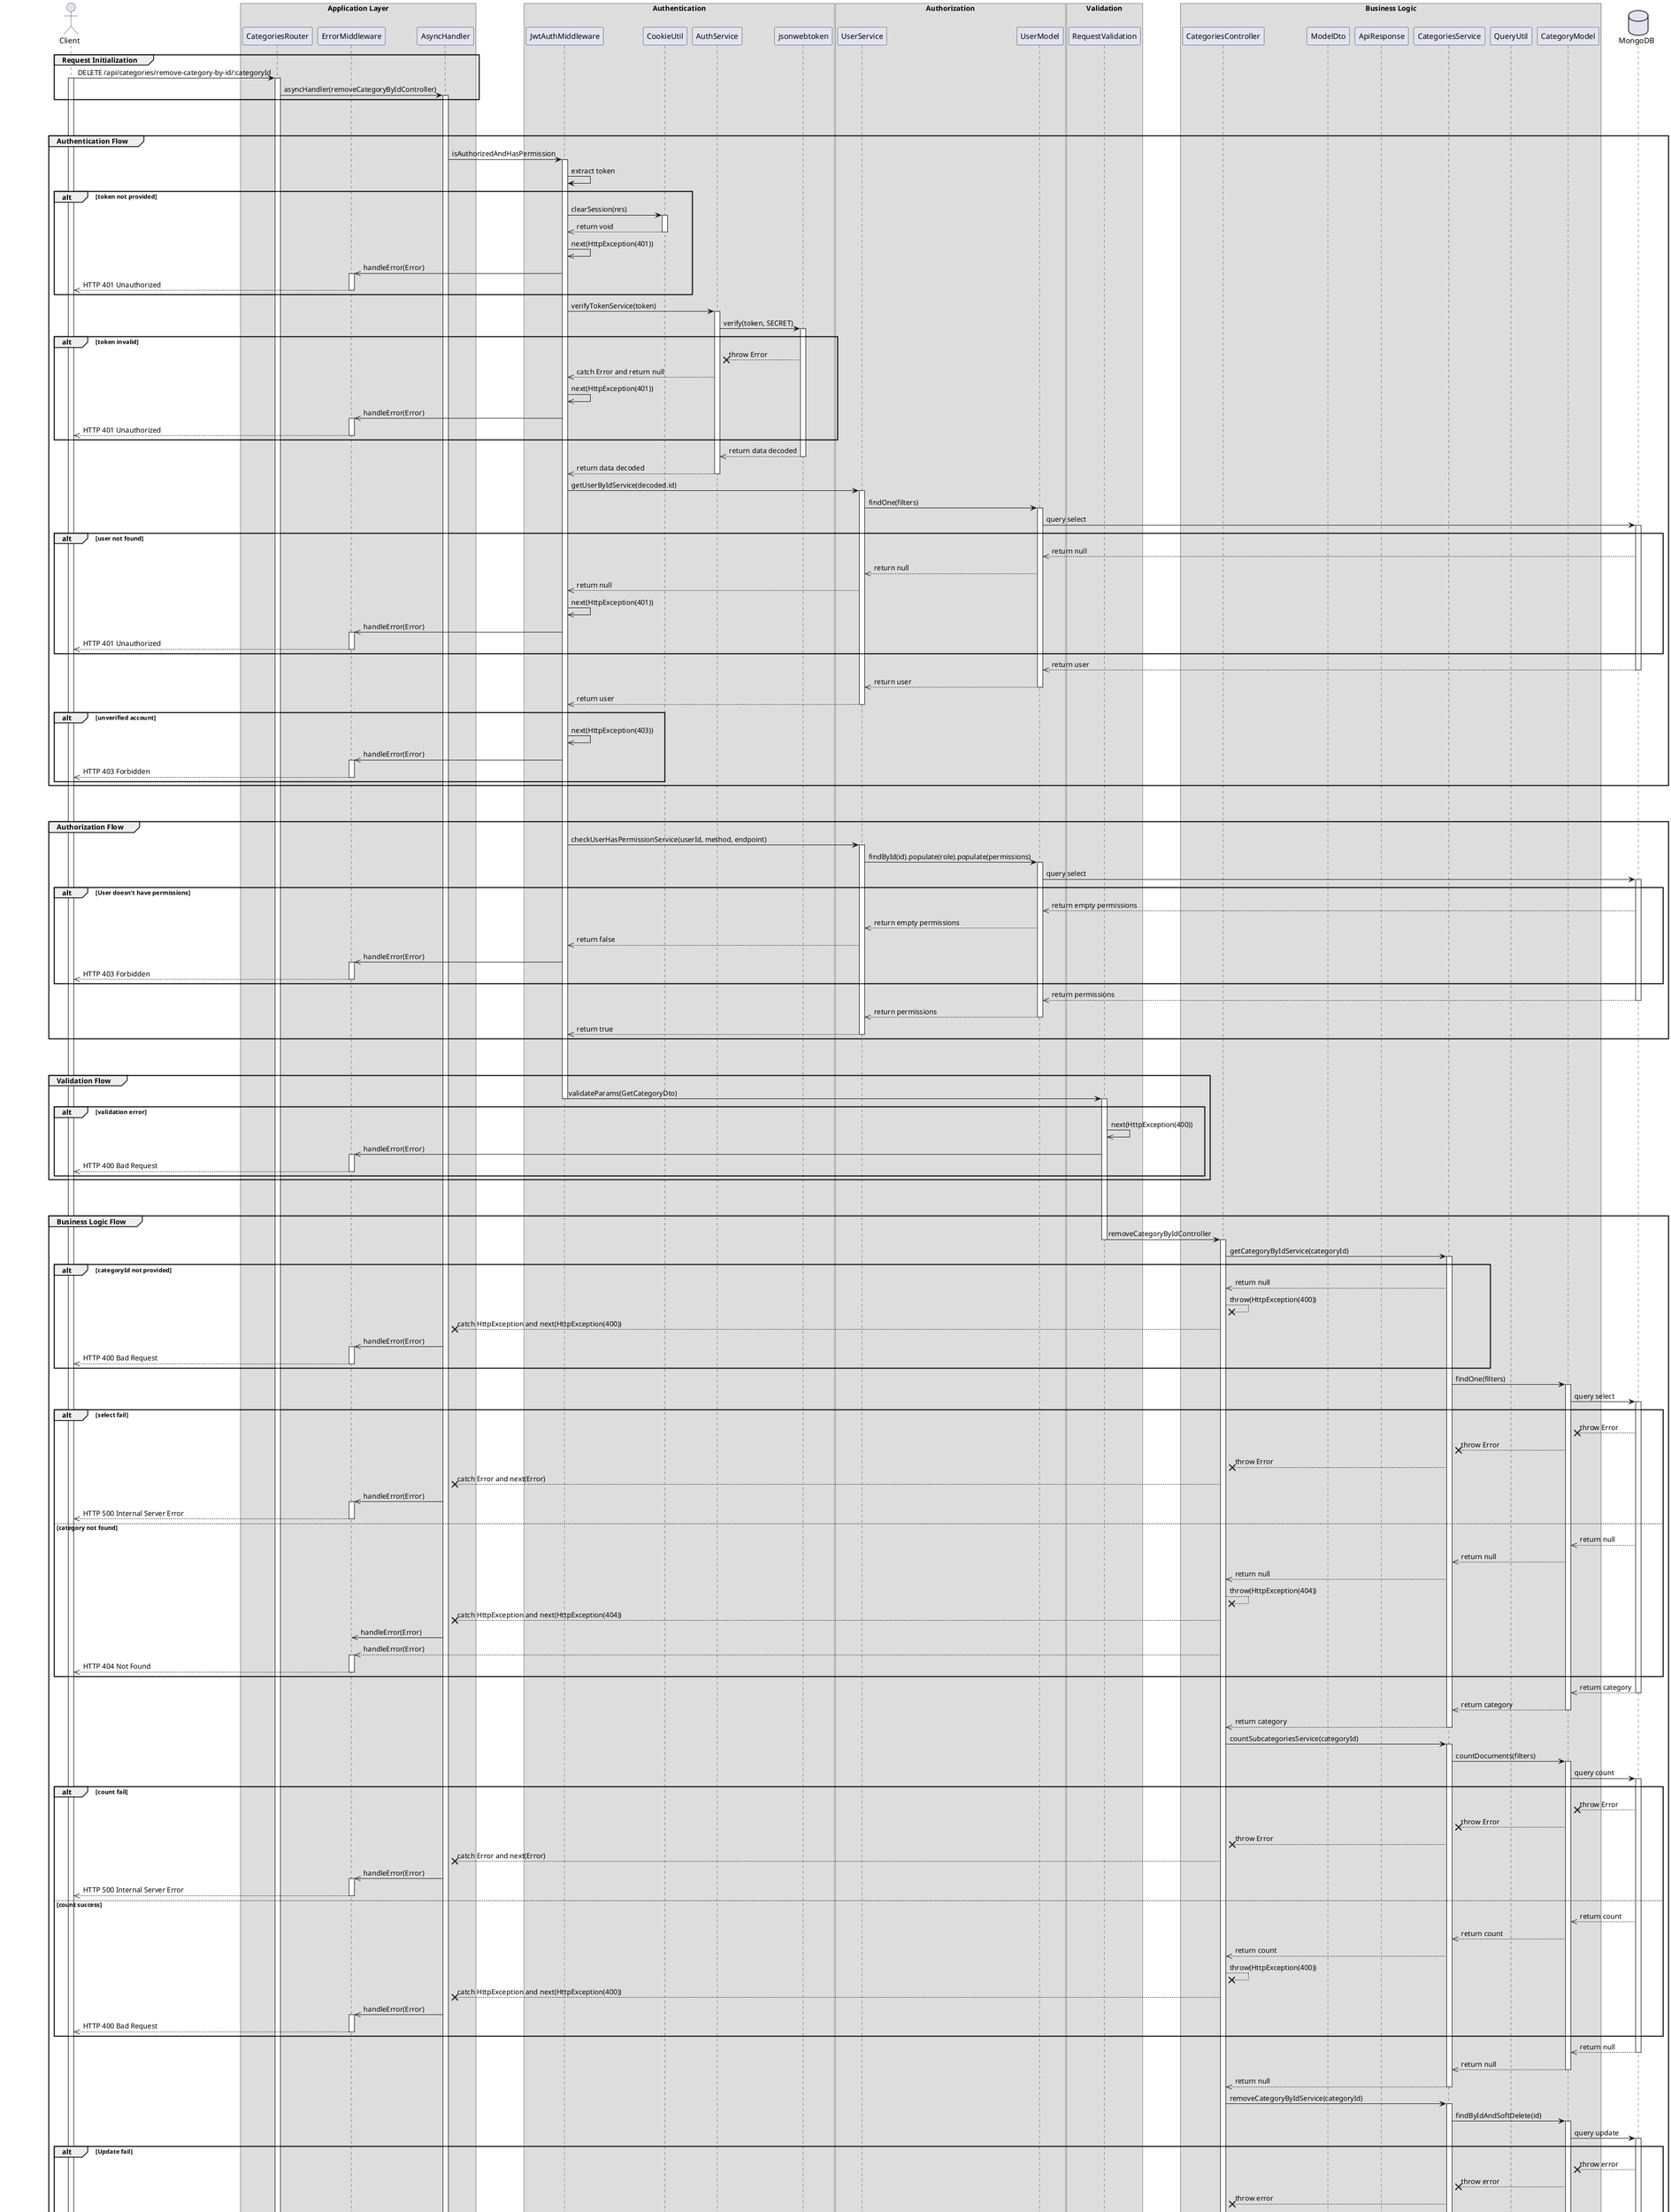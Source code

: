 @startuml Remove Category

actor Client

box "Application Layer"
participant CategoriesRouter 
participant ErrorMiddleware 
participant AsyncHandler 
end box

box "Authentication"
participant JwtAuthMiddleware 
participant CookieUtil
participant AuthService
participant jsonwebtoken
end box

box "Authorization"
participant UserService 
participant UserModel
end box

box "Validation"
participant RequestValidation
end box

box "Business Logic"
participant CategoriesController
participant ModelDto
participant ApiResponse
participant CategoriesService
participant QueryUtil
participant CategoryModel
end box

database MongoDB

' Step 1
group Request Initialization
    Client -> CategoriesRouter: DELETE /api/categories/remove-category-by-id/:categoryId
    activate Client
    activate CategoriesRouter
    CategoriesRouter -> AsyncHandler: asyncHandler(removeCategoryByIdController)
    activate AsyncHandler
end

break
break

' Step 2
group Authentication Flow
    AsyncHandler -> JwtAuthMiddleware: isAuthorizedAndHasPermission
    activate JwtAuthMiddleware

    JwtAuthMiddleware -> JwtAuthMiddleware: extract token
    alt token not provided
        JwtAuthMiddleware -> CookieUtil: clearSession(res)
        activate CookieUtil
        CookieUtil -->> JwtAuthMiddleware: return void
        deactivate CookieUtil
        JwtAuthMiddleware ->> JwtAuthMiddleware: next(HttpException(401))
        JwtAuthMiddleware ->> ErrorMiddleware: handleError(Error)
        activate ErrorMiddleware
        ErrorMiddleware -->> Client: HTTP 401 Unauthorized
        deactivate ErrorMiddleware
    end 

    JwtAuthMiddleware -> AuthService: verifyTokenService(token)
    activate AuthService
    AuthService -> jsonwebtoken: verify(token, SECRET)
    activate jsonwebtoken
    alt token invalid
        jsonwebtoken --x AuthService: throw Error
        AuthService -->> JwtAuthMiddleware: catch Error and return null
        JwtAuthMiddleware ->> JwtAuthMiddleware: next(HttpException(401))
        JwtAuthMiddleware ->> ErrorMiddleware: handleError(Error)
        activate ErrorMiddleware
        ErrorMiddleware -->> Client: HTTP 401 Unauthorized
        deactivate ErrorMiddleware
    end

    jsonwebtoken -->> AuthService: return data decoded
    deactivate jsonwebtoken
    AuthService -->> JwtAuthMiddleware: return data decoded
    deactivate AuthService
    JwtAuthMiddleware -> UserService: getUserByIdService(decoded.id)
    activate UserService
    UserService -> UserModel: findOne(filters)
    activate UserModel
    UserModel -> MongoDB: query select
    activate MongoDB

    alt user not found
        MongoDB -->> UserModel: return null
        UserModel -->> UserService: return null
        UserService -->> JwtAuthMiddleware: return null
        JwtAuthMiddleware ->> JwtAuthMiddleware: next(HttpException(401))
        JwtAuthMiddleware ->> ErrorMiddleware: handleError(Error)
        activate ErrorMiddleware
        ErrorMiddleware -->> Client: HTTP 401 Unauthorized
        deactivate ErrorMiddleware
    end

    MongoDB -->> UserModel: return user
    deactivate MongoDB
    UserModel -->> UserService: return user
    deactivate UserModel
    UserService -->> JwtAuthMiddleware: return user
    deactivate UserService

    alt unverified account
        JwtAuthMiddleware ->> JwtAuthMiddleware: next(HttpException(403))
        JwtAuthMiddleware ->> ErrorMiddleware: handleError(Error)
        activate ErrorMiddleware
        ErrorMiddleware -->> Client: HTTP 403 Forbidden
        deactivate ErrorMiddleware
    end
end

break
break

' Step 3
group Authorization Flow
    JwtAuthMiddleware -> UserService: checkUserHasPermissionService(userId, method, endpoint)
    activate UserService
    UserService -> UserModel: findById(id).populate(role).populate(permissions)
    activate UserModel
    UserModel -> MongoDB: query select
    activate MongoDB

    alt User doesn't have permissions 
        MongoDB -->> UserModel: return empty permissions
        UserModel -->> UserService: return empty permissions
        UserService -->> JwtAuthMiddleware: return false
        JwtAuthMiddleware ->> ErrorMiddleware: handleError(Error)
        activate ErrorMiddleware
        ErrorMiddleware -->> Client: HTTP 403 Forbidden
        deactivate ErrorMiddleware
    end

    MongoDB -->> UserModel: return permissions
    deactivate MongoDB
    UserModel -->> UserService: return permissions
    deactivate UserModel
    UserService -->> JwtAuthMiddleware: return true
    deactivate UserService
end

break
break

' Step 4
group Validation Flow
    JwtAuthMiddleware -> RequestValidation: validateParams(GetCategoryDto)
    deactivate JwtAuthMiddleware
    activate RequestValidation
        alt validation error
        RequestValidation ->> RequestValidation: next(HttpException(400))
        RequestValidation ->> ErrorMiddleware: handleError(Error)
        activate ErrorMiddleware
        ErrorMiddleware -->> Client: HTTP 400 Bad Request
        deactivate ErrorMiddleware
    end
end

break
break


' Step 5
group Business Logic Flow
    RequestValidation -> CategoriesController: removeCategoryByIdController
    deactivate RequestValidation
    activate CategoriesController
    CategoriesController -> CategoriesService: getCategoryByIdService(categoryId)
    activate CategoriesService

    alt categoryId not provided
        CategoriesService -->> CategoriesController: return null
        CategoriesController --x CategoriesController: throw(HttpException(400))
        CategoriesController --x AsyncHandler: catch HttpException and next(HttpException(400))
        AsyncHandler ->> ErrorMiddleware: handleError(Error)
        activate ErrorMiddleware
        ErrorMiddleware -->> Client: HTTP 400 Bad Request
        deactivate ErrorMiddleware
    end

    CategoriesService -> CategoryModel: findOne(filters)
    activate CategoryModel
    CategoryModel -> MongoDB: query select
    activate MongoDB

    alt select fail 
        MongoDB --x CategoryModel: throw Error
        CategoryModel --x CategoriesService: throw Error
        CategoriesService --x CategoriesController: throw Error
        CategoriesController --x AsyncHandler: catch Error and next(Error)
        AsyncHandler ->> ErrorMiddleware: handleError(Error) 
        activate ErrorMiddleware
        ErrorMiddleware -->> Client: HTTP 500 Internal Server Error
        deactivate ErrorMiddleware
    else category not found
        MongoDB -->> CategoryModel: return null
        CategoryModel -->> CategoriesService: return null
        CategoriesService -->> CategoriesController: return null
        CategoriesController --x CategoriesController: throw(HttpException(404))
        CategoriesController --x AsyncHandler: catch HttpException and next(HttpException(404))
        AsyncHandler ->> ErrorMiddleware: handleError(Error)
        CategoriesController -->> ErrorMiddleware: handleError(Error)
        activate ErrorMiddleware
        ErrorMiddleware -->> Client: HTTP 404 Not Found
        deactivate ErrorMiddleware
    end

    MongoDB -->> CategoryModel: return category
    deactivate MongoDB
    CategoryModel -->> CategoriesService: return category
    deactivate CategoryModel
    CategoriesService -->> CategoriesController: return category
    deactivate CategoriesService
    CategoriesController -> CategoriesService: countSubcategoriesService(categoryId)
    activate CategoriesService
    CategoriesService -> CategoryModel: countDocuments(filters)
    activate CategoryModel
    CategoryModel -> MongoDB: query count
    activate MongoDB

    alt count fail 
        MongoDB --x CategoryModel: throw Error
        CategoryModel --x CategoriesService: throw Error
        CategoriesService --x CategoriesController: throw Error
        CategoriesController --x AsyncHandler: catch Error and next(Error)
        AsyncHandler ->> ErrorMiddleware: handleError(Error) 
        activate ErrorMiddleware
        ErrorMiddleware -->> Client: HTTP 500 Internal Server Error
        deactivate ErrorMiddleware
    else count success
        MongoDB -->> CategoryModel: return count
        CategoryModel -->> CategoriesService: return count
        CategoriesService -->> CategoriesController: return count
        CategoriesController --x CategoriesController: throw(HttpException(400))
        CategoriesController --x AsyncHandler: catch HttpException and next(HttpException(400))
        AsyncHandler ->> ErrorMiddleware: handleError(Error) 
        activate ErrorMiddleware
        ErrorMiddleware -->> Client: HTTP 400 Bad Request
        deactivate ErrorMiddleware

    end
    
    MongoDB -->> CategoryModel: return null
    deactivate MongoDB
    CategoryModel -->> CategoriesService: return null
    deactivate CategoryModel
    CategoriesService -->> CategoriesController: return null
    deactivate CategoriesService
    CategoriesController -> CategoriesService: removeCategoryByIdService(categoryId)
    activate CategoriesService
    CategoriesService -> CategoryModel: findByIdAndSoftDelete(id)
    activate CategoryModel
    CategoryModel -> MongoDB: query update
    activate MongoDB

    alt Update fail
        MongoDB --x CategoryModel: throw error
        CategoryModel --x CategoriesService: throw error
        CategoriesService --x CategoriesController: throw error
        CategoriesController --x AsyncHandler: catch error and next(error)
        AsyncHandler ->> ErrorMiddleware: handleError(error) 
        activate ErrorMiddleware
        ErrorMiddleware -->> Client: HTTP 500 Internal Server Error
        deactivate ErrorMiddleware
    end

    MongoDB -->> CategoryModel: return category
    deactivate MongoDB
    CategoryModel -->> CategoriesService: return category
    deactivate CategoryModel
    CategoriesService -->> CategoriesController: return category
    deactivate CategoriesService


end


CategoriesController -> ApiResponse: success(id, success message)
CategoriesController -->> AsyncHandler: return ApiResponse instance
deactivate CategoriesController
AsyncHandler --> Client: HTTP 200 Success
deactivate AsyncHandler
deactivate CategoriesRouter

@enduml